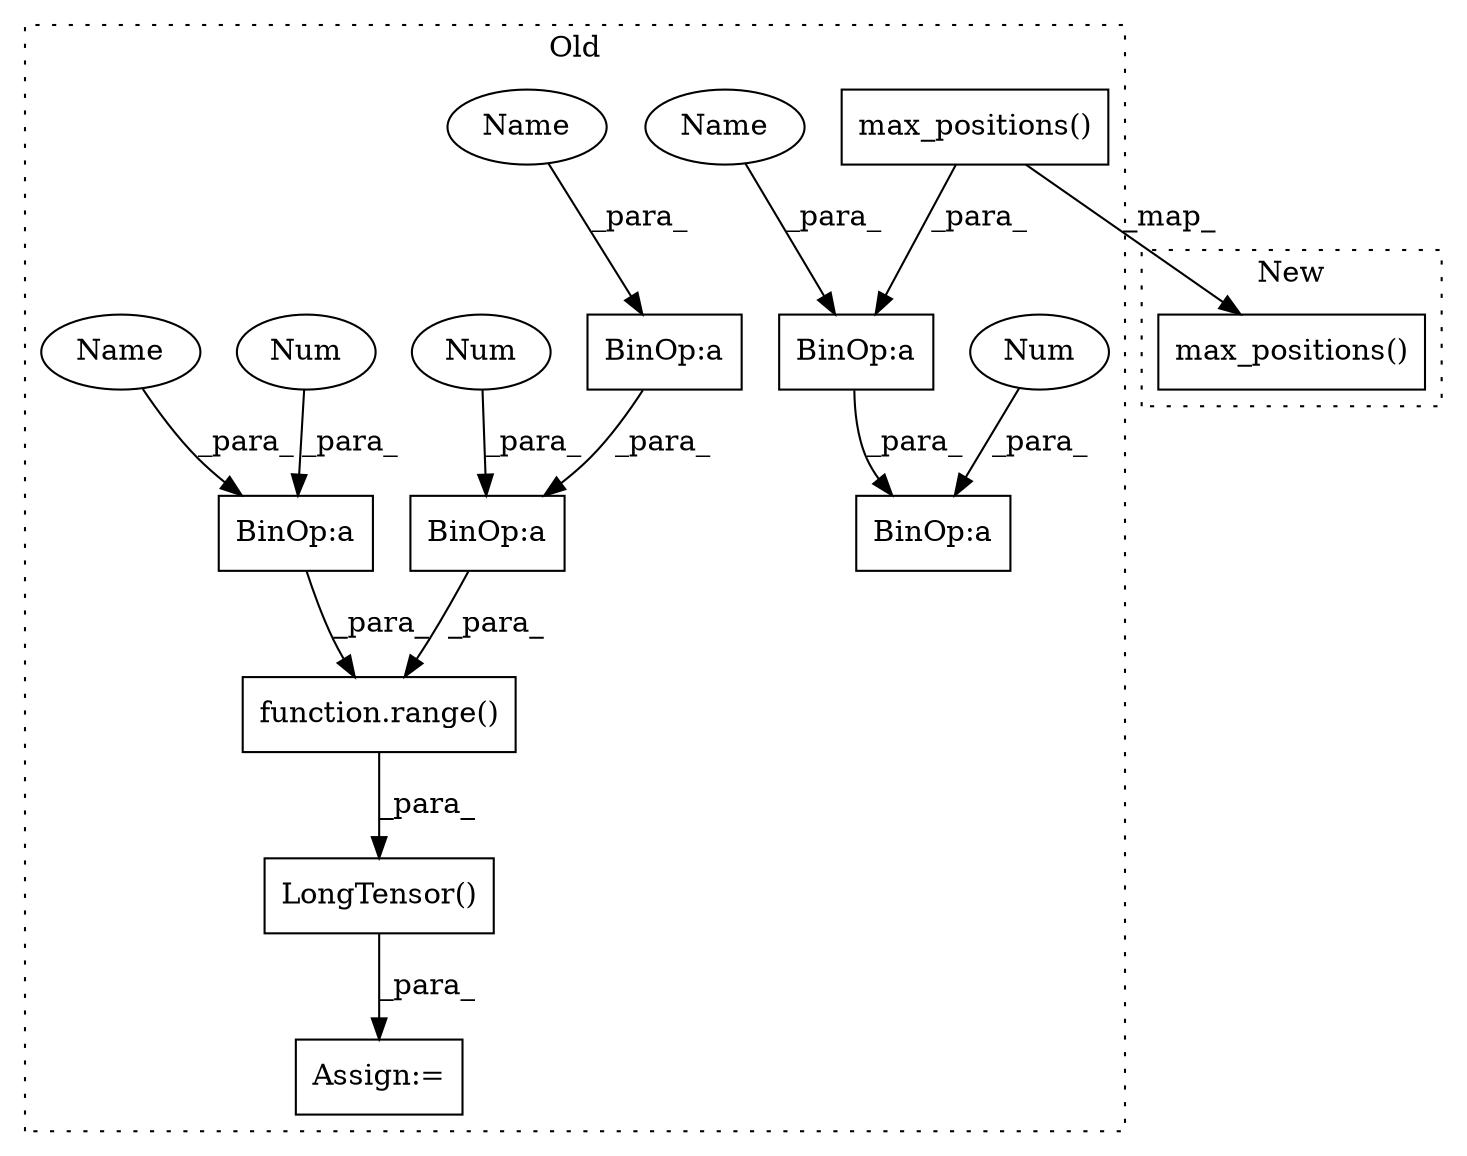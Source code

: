 digraph G {
subgraph cluster0 {
1 [label="max_positions()" a="75" s="1542" l="25" shape="box"];
3 [label="BinOp:a" a="82" s="1567" l="3" shape="box"];
4 [label="BinOp:a" a="82" s="1543" l="38" shape="box"];
5 [label="BinOp:a" a="82" s="1676" l="3" shape="box"];
6 [label="BinOp:a" a="82" s="1662" l="3" shape="box"];
7 [label="BinOp:a" a="82" s="1672" l="21" shape="box"];
8 [label="function.range()" a="75" s="1648,1694" l="6,1" shape="box"];
9 [label="LongTensor()" a="75" s="1631,1695" l="17,1" shape="box"];
10 [label="Num" a="76" s="1581" l="1" shape="ellipse"];
11 [label="Num" a="76" s="1693" l="1" shape="ellipse"];
12 [label="Num" a="76" s="1665" l="1" shape="ellipse"];
13 [label="Assign:=" a="68" s="1628" l="3" shape="box"];
14 [label="Name" a="87" s="1570" l="8" shape="ellipse"];
15 [label="Name" a="87" s="1654" l="8" shape="ellipse"];
16 [label="Name" a="87" s="1668" l="8" shape="ellipse"];
label = "Old";
style="dotted";
}
subgraph cluster1 {
2 [label="max_positions()" a="75" s="1595" l="25" shape="box"];
label = "New";
style="dotted";
}
1 -> 3 [label="_para_"];
1 -> 2 [label="_map_"];
3 -> 4 [label="_para_"];
5 -> 7 [label="_para_"];
6 -> 8 [label="_para_"];
7 -> 8 [label="_para_"];
8 -> 9 [label="_para_"];
9 -> 13 [label="_para_"];
10 -> 4 [label="_para_"];
11 -> 7 [label="_para_"];
12 -> 6 [label="_para_"];
14 -> 3 [label="_para_"];
15 -> 6 [label="_para_"];
16 -> 5 [label="_para_"];
}